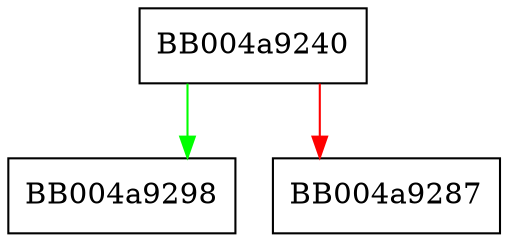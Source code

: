 digraph tls13_derive_finishedkey {
  node [shape="box"];
  graph [splines=ortho];
  BB004a9240 -> BB004a9298 [color="green"];
  BB004a9240 -> BB004a9287 [color="red"];
}